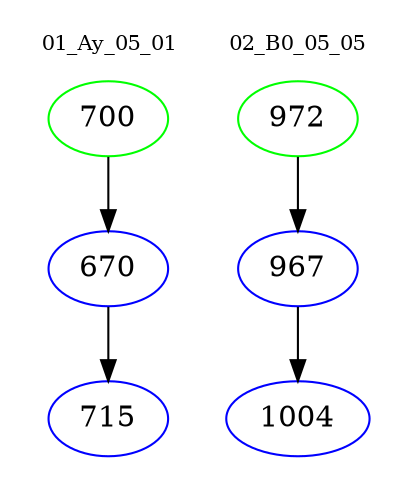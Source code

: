 digraph{
subgraph cluster_0 {
color = white
label = "01_Ay_05_01";
fontsize=10;
T0_700 [label="700", color="green"]
T0_700 -> T0_670 [color="black"]
T0_670 [label="670", color="blue"]
T0_670 -> T0_715 [color="black"]
T0_715 [label="715", color="blue"]
}
subgraph cluster_1 {
color = white
label = "02_B0_05_05";
fontsize=10;
T1_972 [label="972", color="green"]
T1_972 -> T1_967 [color="black"]
T1_967 [label="967", color="blue"]
T1_967 -> T1_1004 [color="black"]
T1_1004 [label="1004", color="blue"]
}
}
